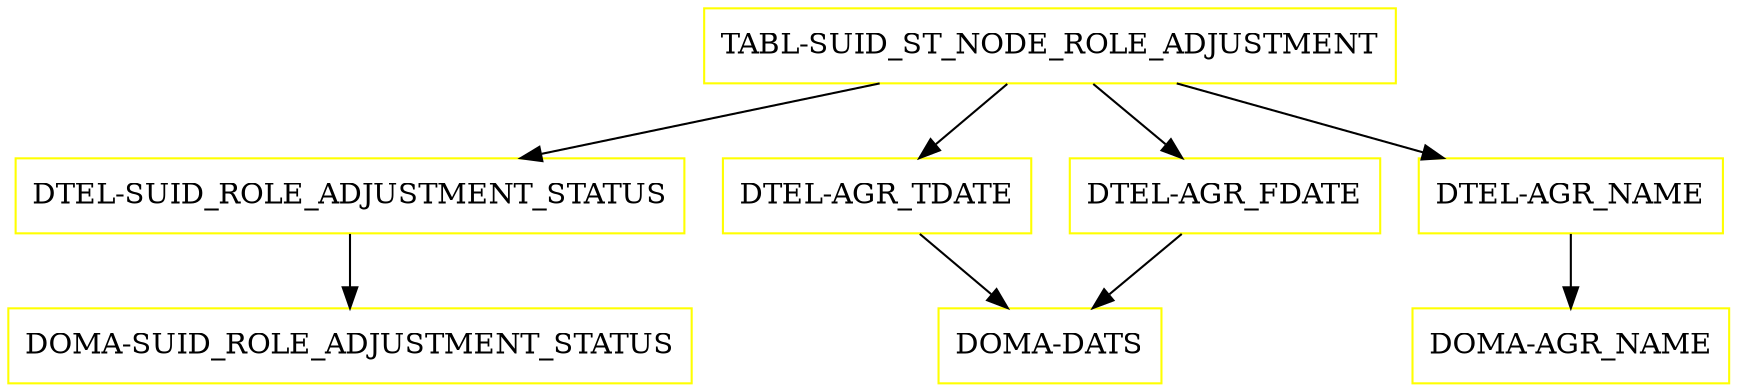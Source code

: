 digraph G {
  "TABL-SUID_ST_NODE_ROLE_ADJUSTMENT" [shape=box,color=yellow];
  "DTEL-SUID_ROLE_ADJUSTMENT_STATUS" [shape=box,color=yellow,URL="./DTEL_SUID_ROLE_ADJUSTMENT_STATUS.html"];
  "DOMA-SUID_ROLE_ADJUSTMENT_STATUS" [shape=box,color=yellow,URL="./DOMA_SUID_ROLE_ADJUSTMENT_STATUS.html"];
  "DTEL-AGR_TDATE" [shape=box,color=yellow,URL="./DTEL_AGR_TDATE.html"];
  "DOMA-DATS" [shape=box,color=yellow,URL="./DOMA_DATS.html"];
  "DTEL-AGR_FDATE" [shape=box,color=yellow,URL="./DTEL_AGR_FDATE.html"];
  "DTEL-AGR_NAME" [shape=box,color=yellow,URL="./DTEL_AGR_NAME.html"];
  "DOMA-AGR_NAME" [shape=box,color=yellow,URL="./DOMA_AGR_NAME.html"];
  "TABL-SUID_ST_NODE_ROLE_ADJUSTMENT" -> "DTEL-AGR_NAME";
  "TABL-SUID_ST_NODE_ROLE_ADJUSTMENT" -> "DTEL-AGR_FDATE";
  "TABL-SUID_ST_NODE_ROLE_ADJUSTMENT" -> "DTEL-AGR_TDATE";
  "TABL-SUID_ST_NODE_ROLE_ADJUSTMENT" -> "DTEL-SUID_ROLE_ADJUSTMENT_STATUS";
  "DTEL-SUID_ROLE_ADJUSTMENT_STATUS" -> "DOMA-SUID_ROLE_ADJUSTMENT_STATUS";
  "DTEL-AGR_TDATE" -> "DOMA-DATS";
  "DTEL-AGR_FDATE" -> "DOMA-DATS";
  "DTEL-AGR_NAME" -> "DOMA-AGR_NAME";
}
